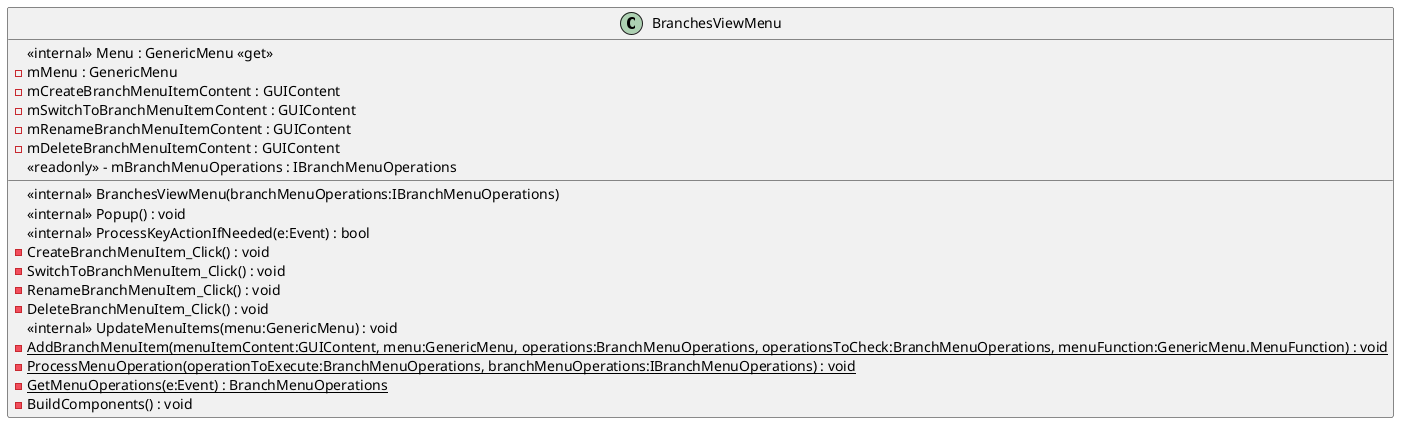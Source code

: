 @startuml
class BranchesViewMenu {
    <<internal>> Menu : GenericMenu <<get>>
    <<internal>> BranchesViewMenu(branchMenuOperations:IBranchMenuOperations)
    <<internal>> Popup() : void
    <<internal>> ProcessKeyActionIfNeeded(e:Event) : bool
    - CreateBranchMenuItem_Click() : void
    - SwitchToBranchMenuItem_Click() : void
    - RenameBranchMenuItem_Click() : void
    - DeleteBranchMenuItem_Click() : void
    <<internal>> UpdateMenuItems(menu:GenericMenu) : void
    {static} - AddBranchMenuItem(menuItemContent:GUIContent, menu:GenericMenu, operations:BranchMenuOperations, operationsToCheck:BranchMenuOperations, menuFunction:GenericMenu.MenuFunction) : void
    {static} - ProcessMenuOperation(operationToExecute:BranchMenuOperations, branchMenuOperations:IBranchMenuOperations) : void
    {static} - GetMenuOperations(e:Event) : BranchMenuOperations
    - BuildComponents() : void
    - mMenu : GenericMenu
    - mCreateBranchMenuItemContent : GUIContent
    - mSwitchToBranchMenuItemContent : GUIContent
    - mRenameBranchMenuItemContent : GUIContent
    - mDeleteBranchMenuItemContent : GUIContent
    <<readonly>> - mBranchMenuOperations : IBranchMenuOperations
}
@enduml
